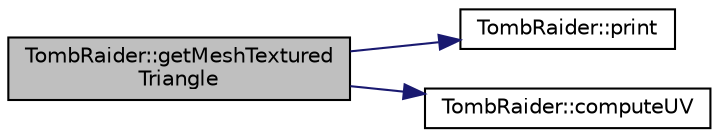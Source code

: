 digraph "TombRaider::getMeshTexturedTriangle"
{
 // INTERACTIVE_SVG=YES
  edge [fontname="Helvetica",fontsize="10",labelfontname="Helvetica",labelfontsize="10"];
  node [fontname="Helvetica",fontsize="10",shape=record];
  rankdir="LR";
  Node1 [label="TombRaider::getMeshTextured\lTriangle",height=0.2,width=0.4,color="black", fillcolor="grey75", style="filled" fontcolor="black"];
  Node1 -> Node2 [color="midnightblue",fontsize="10",style="solid",fontname="Helvetica"];
  Node2 [label="TombRaider::print",height=0.2,width=0.4,color="black", fillcolor="white", style="filled",URL="$class_tomb_raider.html#a0789f85ca23981025700c29214cfa8f3"];
  Node1 -> Node3 [color="midnightblue",fontsize="10",style="solid",fontname="Helvetica"];
  Node3 [label="TombRaider::computeUV",height=0.2,width=0.4,color="black", fillcolor="white", style="filled",URL="$class_tomb_raider.html#a8a366fe631d3d9bf9e20d2579680668e",tooltip="Returns computed UV in u and v. "];
}
